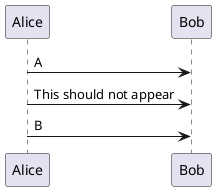 @startuml
!$a = 10
!$ijk = "foo"
Alice -> Bob : A
!if ($ijk == "foo") && ($a+10>=24)
Alice -> Bob : yes
!else
Alice -> Bob : This should not appear
!endif
Alice -> Bob : B
@enduml

